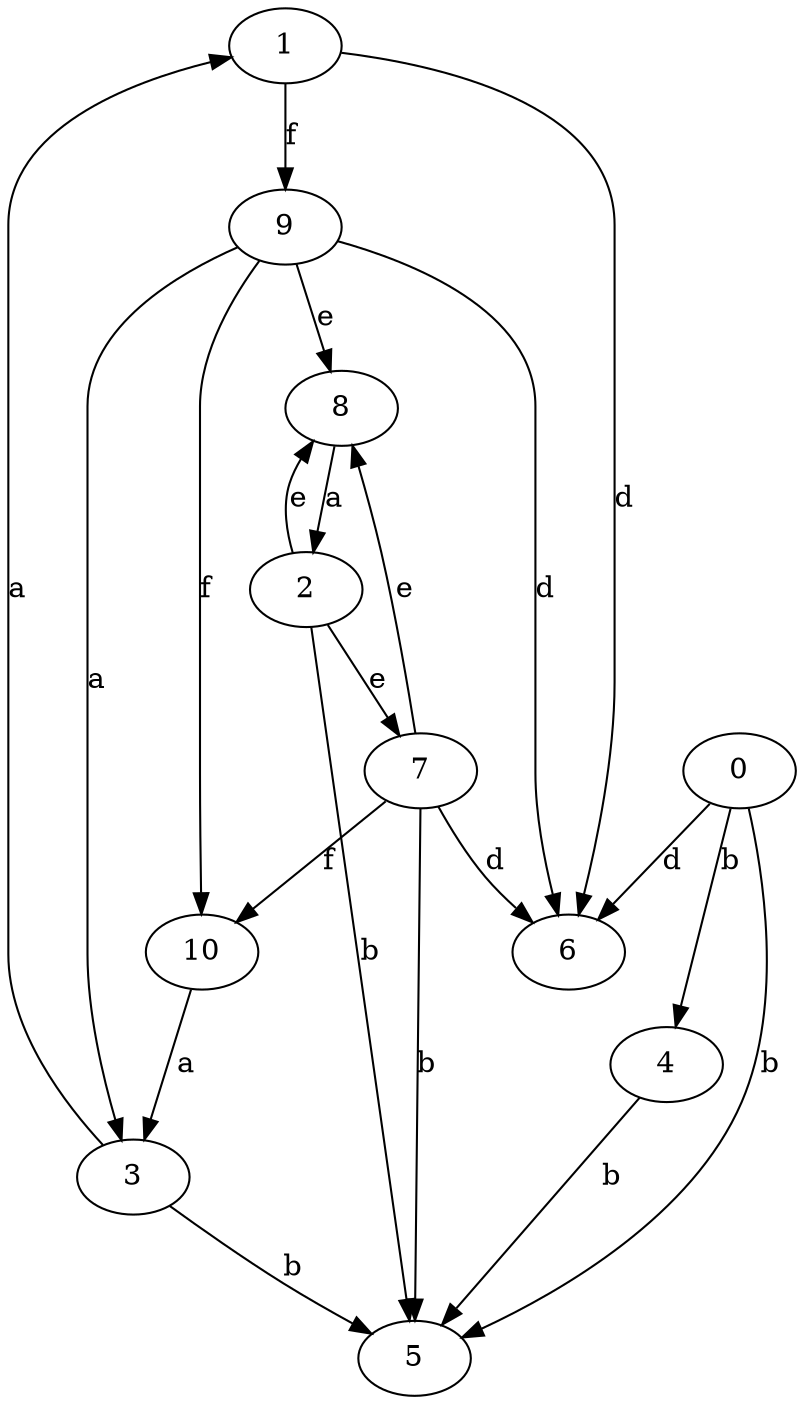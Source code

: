 strict digraph  {
1;
2;
3;
4;
5;
6;
7;
0;
8;
9;
10;
1 -> 6  [label=d];
1 -> 9  [label=f];
2 -> 5  [label=b];
2 -> 7  [label=e];
2 -> 8  [label=e];
3 -> 1  [label=a];
3 -> 5  [label=b];
4 -> 5  [label=b];
7 -> 5  [label=b];
7 -> 6  [label=d];
7 -> 8  [label=e];
7 -> 10  [label=f];
0 -> 4  [label=b];
0 -> 5  [label=b];
0 -> 6  [label=d];
8 -> 2  [label=a];
9 -> 3  [label=a];
9 -> 6  [label=d];
9 -> 8  [label=e];
9 -> 10  [label=f];
10 -> 3  [label=a];
}
